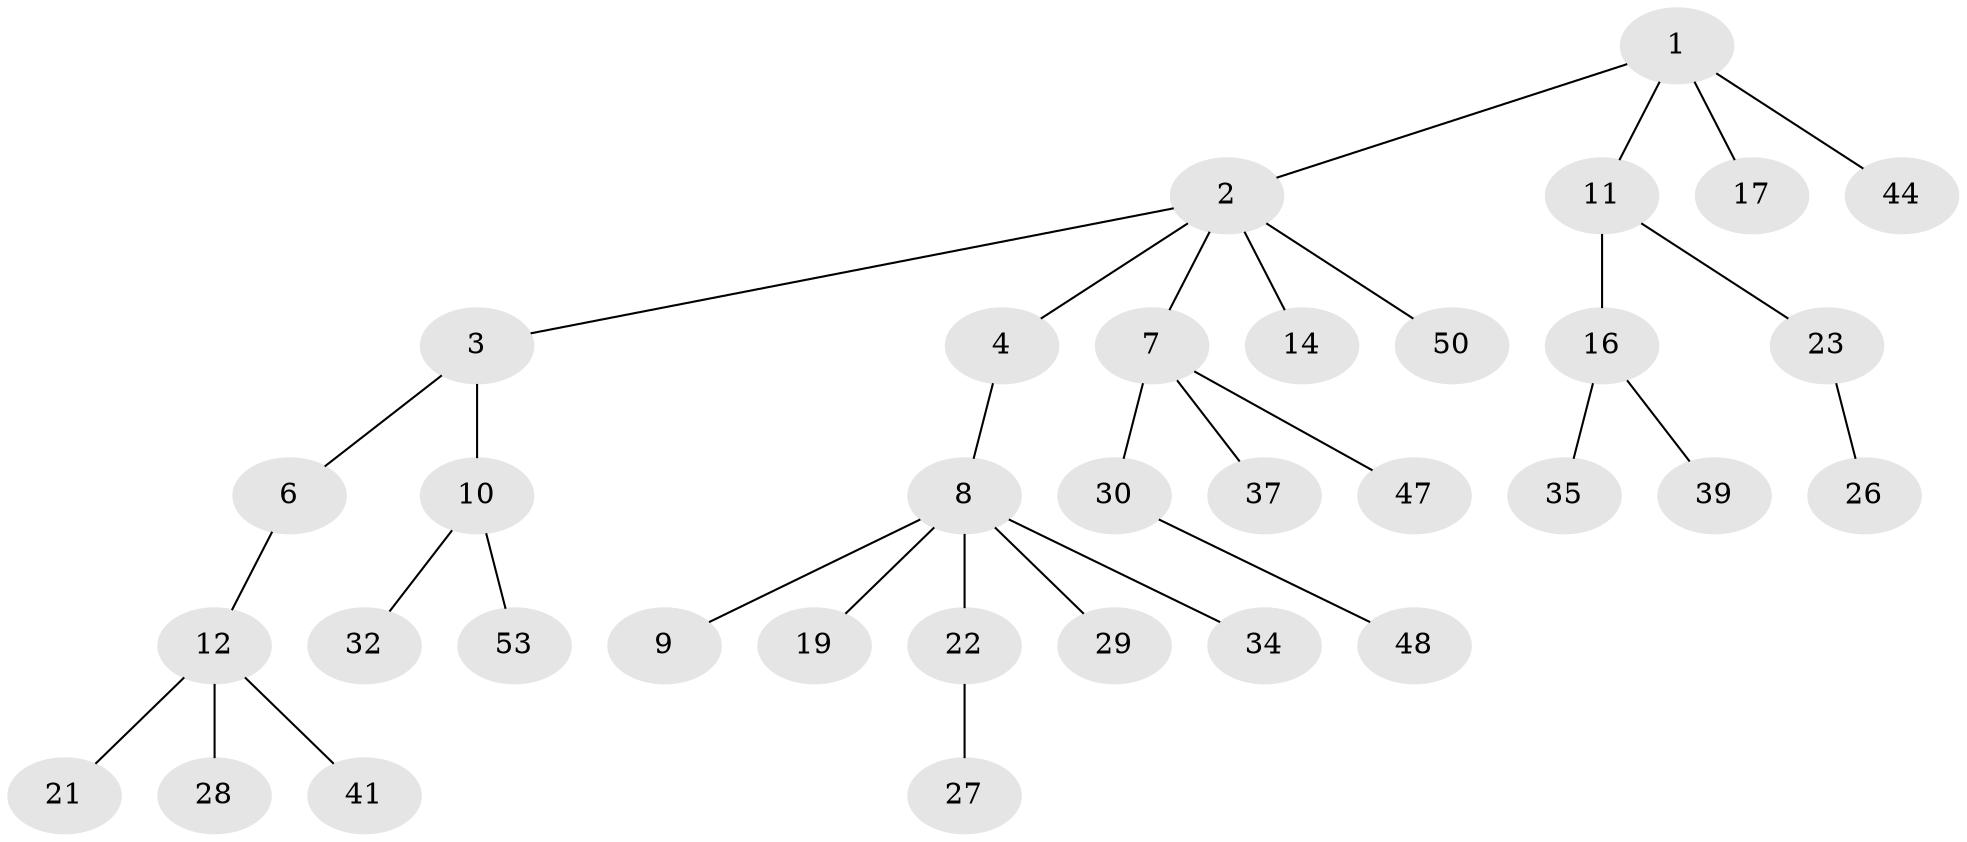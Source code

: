 // Generated by graph-tools (version 1.1) at 2025/52/02/27/25 19:52:13]
// undirected, 34 vertices, 33 edges
graph export_dot {
graph [start="1"]
  node [color=gray90,style=filled];
  1 [super="+5"];
  2 [super="+20"];
  3 [super="+31"];
  4;
  6 [super="+33"];
  7 [super="+18"];
  8 [super="+15"];
  9;
  10 [super="+25"];
  11 [super="+49"];
  12 [super="+13"];
  14;
  16 [super="+36"];
  17 [super="+46"];
  19 [super="+43"];
  21;
  22 [super="+24"];
  23;
  26 [super="+45"];
  27 [super="+42"];
  28;
  29;
  30;
  32 [super="+51"];
  34 [super="+38"];
  35 [super="+40"];
  37;
  39;
  41;
  44;
  47;
  48 [super="+52"];
  50;
  53;
  1 -- 2;
  1 -- 44;
  1 -- 11;
  1 -- 17;
  2 -- 3;
  2 -- 4;
  2 -- 7;
  2 -- 14;
  2 -- 50;
  3 -- 6;
  3 -- 10;
  4 -- 8;
  6 -- 12;
  7 -- 30;
  7 -- 47;
  7 -- 37;
  8 -- 9;
  8 -- 19;
  8 -- 34;
  8 -- 29;
  8 -- 22;
  10 -- 32;
  10 -- 53;
  11 -- 16;
  11 -- 23;
  12 -- 28;
  12 -- 41;
  12 -- 21;
  16 -- 35;
  16 -- 39;
  22 -- 27;
  23 -- 26;
  30 -- 48;
}
